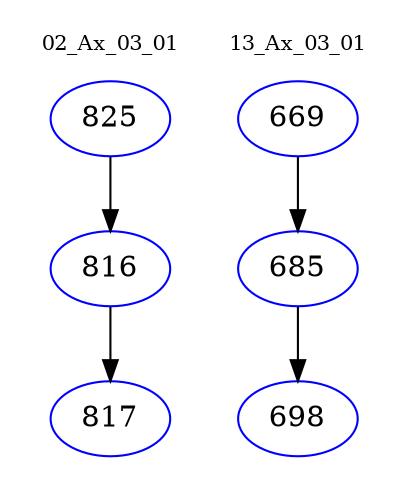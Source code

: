 digraph{
subgraph cluster_0 {
color = white
label = "02_Ax_03_01";
fontsize=10;
T0_825 [label="825", color="blue"]
T0_825 -> T0_816 [color="black"]
T0_816 [label="816", color="blue"]
T0_816 -> T0_817 [color="black"]
T0_817 [label="817", color="blue"]
}
subgraph cluster_1 {
color = white
label = "13_Ax_03_01";
fontsize=10;
T1_669 [label="669", color="blue"]
T1_669 -> T1_685 [color="black"]
T1_685 [label="685", color="blue"]
T1_685 -> T1_698 [color="black"]
T1_698 [label="698", color="blue"]
}
}
